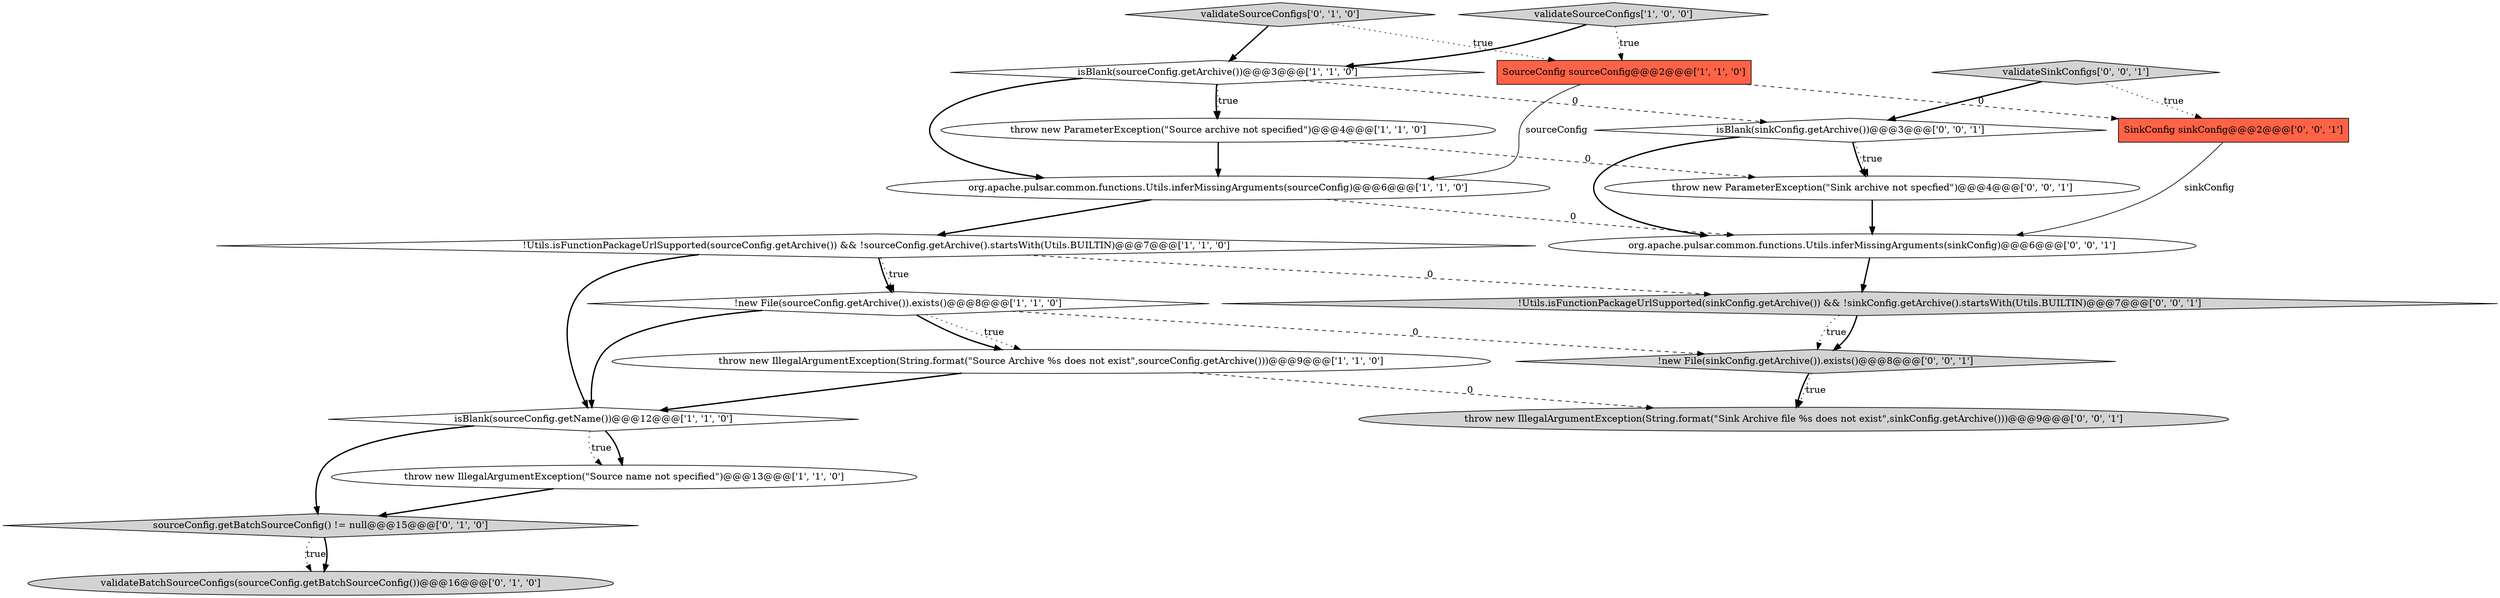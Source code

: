 digraph {
13 [style = filled, label = "SinkConfig sinkConfig@@@2@@@['0', '0', '1']", fillcolor = tomato, shape = box image = "AAA0AAABBB3BBB"];
8 [style = filled, label = "org.apache.pulsar.common.functions.Utils.inferMissingArguments(sourceConfig)@@@6@@@['1', '1', '0']", fillcolor = white, shape = ellipse image = "AAA0AAABBB1BBB"];
12 [style = filled, label = "validateSourceConfigs['0', '1', '0']", fillcolor = lightgray, shape = diamond image = "AAA0AAABBB2BBB"];
16 [style = filled, label = "throw new ParameterException(\"Sink archive not specfied\")@@@4@@@['0', '0', '1']", fillcolor = white, shape = ellipse image = "AAA0AAABBB3BBB"];
14 [style = filled, label = "!new File(sinkConfig.getArchive()).exists()@@@8@@@['0', '0', '1']", fillcolor = lightgray, shape = diamond image = "AAA0AAABBB3BBB"];
20 [style = filled, label = "validateSinkConfigs['0', '0', '1']", fillcolor = lightgray, shape = diamond image = "AAA0AAABBB3BBB"];
11 [style = filled, label = "sourceConfig.getBatchSourceConfig() != null@@@15@@@['0', '1', '0']", fillcolor = lightgray, shape = diamond image = "AAA1AAABBB2BBB"];
1 [style = filled, label = "isBlank(sourceConfig.getArchive())@@@3@@@['1', '1', '0']", fillcolor = white, shape = diamond image = "AAA0AAABBB1BBB"];
10 [style = filled, label = "validateBatchSourceConfigs(sourceConfig.getBatchSourceConfig())@@@16@@@['0', '1', '0']", fillcolor = lightgray, shape = ellipse image = "AAA1AAABBB2BBB"];
6 [style = filled, label = "validateSourceConfigs['1', '0', '0']", fillcolor = lightgray, shape = diamond image = "AAA0AAABBB1BBB"];
17 [style = filled, label = "isBlank(sinkConfig.getArchive())@@@3@@@['0', '0', '1']", fillcolor = white, shape = diamond image = "AAA0AAABBB3BBB"];
2 [style = filled, label = "!new File(sourceConfig.getArchive()).exists()@@@8@@@['1', '1', '0']", fillcolor = white, shape = diamond image = "AAA0AAABBB1BBB"];
18 [style = filled, label = "!Utils.isFunctionPackageUrlSupported(sinkConfig.getArchive()) && !sinkConfig.getArchive().startsWith(Utils.BUILTIN)@@@7@@@['0', '0', '1']", fillcolor = lightgray, shape = diamond image = "AAA0AAABBB3BBB"];
5 [style = filled, label = "SourceConfig sourceConfig@@@2@@@['1', '1', '0']", fillcolor = tomato, shape = box image = "AAA0AAABBB1BBB"];
7 [style = filled, label = "!Utils.isFunctionPackageUrlSupported(sourceConfig.getArchive()) && !sourceConfig.getArchive().startsWith(Utils.BUILTIN)@@@7@@@['1', '1', '0']", fillcolor = white, shape = diamond image = "AAA0AAABBB1BBB"];
9 [style = filled, label = "isBlank(sourceConfig.getName())@@@12@@@['1', '1', '0']", fillcolor = white, shape = diamond image = "AAA0AAABBB1BBB"];
3 [style = filled, label = "throw new IllegalArgumentException(\"Source name not specified\")@@@13@@@['1', '1', '0']", fillcolor = white, shape = ellipse image = "AAA0AAABBB1BBB"];
0 [style = filled, label = "throw new ParameterException(\"Source archive not specified\")@@@4@@@['1', '1', '0']", fillcolor = white, shape = ellipse image = "AAA0AAABBB1BBB"];
19 [style = filled, label = "throw new IllegalArgumentException(String.format(\"Sink Archive file %s does not exist\",sinkConfig.getArchive()))@@@9@@@['0', '0', '1']", fillcolor = lightgray, shape = ellipse image = "AAA0AAABBB3BBB"];
4 [style = filled, label = "throw new IllegalArgumentException(String.format(\"Source Archive %s does not exist\",sourceConfig.getArchive()))@@@9@@@['1', '1', '0']", fillcolor = white, shape = ellipse image = "AAA0AAABBB1BBB"];
15 [style = filled, label = "org.apache.pulsar.common.functions.Utils.inferMissingArguments(sinkConfig)@@@6@@@['0', '0', '1']", fillcolor = white, shape = ellipse image = "AAA0AAABBB3BBB"];
7->2 [style = dotted, label="true"];
3->11 [style = bold, label=""];
5->13 [style = dashed, label="0"];
2->4 [style = dotted, label="true"];
2->4 [style = bold, label=""];
9->11 [style = bold, label=""];
11->10 [style = dotted, label="true"];
17->16 [style = dotted, label="true"];
1->0 [style = dotted, label="true"];
15->18 [style = bold, label=""];
13->15 [style = solid, label="sinkConfig"];
7->9 [style = bold, label=""];
1->8 [style = bold, label=""];
9->3 [style = bold, label=""];
12->1 [style = bold, label=""];
16->15 [style = bold, label=""];
0->8 [style = bold, label=""];
14->19 [style = bold, label=""];
5->8 [style = solid, label="sourceConfig"];
12->5 [style = dotted, label="true"];
18->14 [style = dotted, label="true"];
6->5 [style = dotted, label="true"];
2->9 [style = bold, label=""];
0->16 [style = dashed, label="0"];
11->10 [style = bold, label=""];
17->15 [style = bold, label=""];
2->14 [style = dashed, label="0"];
4->9 [style = bold, label=""];
8->15 [style = dashed, label="0"];
20->13 [style = dotted, label="true"];
14->19 [style = dotted, label="true"];
20->17 [style = bold, label=""];
8->7 [style = bold, label=""];
9->3 [style = dotted, label="true"];
4->19 [style = dashed, label="0"];
18->14 [style = bold, label=""];
1->17 [style = dashed, label="0"];
17->16 [style = bold, label=""];
6->1 [style = bold, label=""];
7->18 [style = dashed, label="0"];
1->0 [style = bold, label=""];
7->2 [style = bold, label=""];
}
